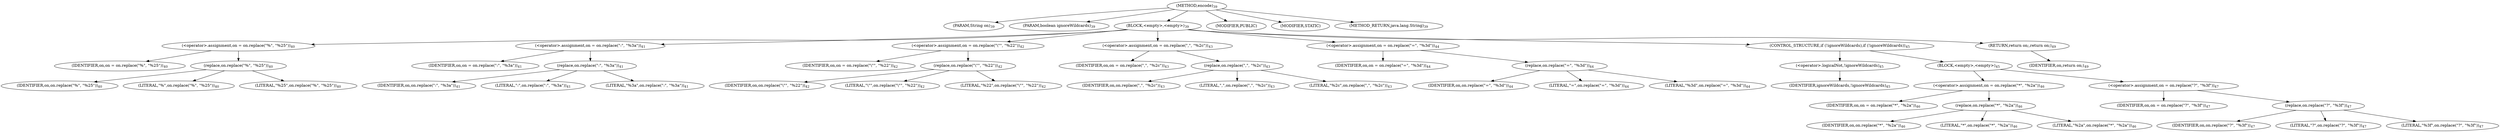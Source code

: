 digraph "encode" {  
"33" [label = <(METHOD,encode)<SUB>39</SUB>> ]
"34" [label = <(PARAM,String on)<SUB>39</SUB>> ]
"35" [label = <(PARAM,boolean ignoreWildcards)<SUB>39</SUB>> ]
"36" [label = <(BLOCK,&lt;empty&gt;,&lt;empty&gt;)<SUB>39</SUB>> ]
"37" [label = <(&lt;operator&gt;.assignment,on = on.replace(&quot;%&quot;, &quot;%25&quot;))<SUB>40</SUB>> ]
"38" [label = <(IDENTIFIER,on,on = on.replace(&quot;%&quot;, &quot;%25&quot;))<SUB>40</SUB>> ]
"39" [label = <(replace,on.replace(&quot;%&quot;, &quot;%25&quot;))<SUB>40</SUB>> ]
"40" [label = <(IDENTIFIER,on,on.replace(&quot;%&quot;, &quot;%25&quot;))<SUB>40</SUB>> ]
"41" [label = <(LITERAL,&quot;%&quot;,on.replace(&quot;%&quot;, &quot;%25&quot;))<SUB>40</SUB>> ]
"42" [label = <(LITERAL,&quot;%25&quot;,on.replace(&quot;%&quot;, &quot;%25&quot;))<SUB>40</SUB>> ]
"43" [label = <(&lt;operator&gt;.assignment,on = on.replace(&quot;:&quot;, &quot;%3a&quot;))<SUB>41</SUB>> ]
"44" [label = <(IDENTIFIER,on,on = on.replace(&quot;:&quot;, &quot;%3a&quot;))<SUB>41</SUB>> ]
"45" [label = <(replace,on.replace(&quot;:&quot;, &quot;%3a&quot;))<SUB>41</SUB>> ]
"46" [label = <(IDENTIFIER,on,on.replace(&quot;:&quot;, &quot;%3a&quot;))<SUB>41</SUB>> ]
"47" [label = <(LITERAL,&quot;:&quot;,on.replace(&quot;:&quot;, &quot;%3a&quot;))<SUB>41</SUB>> ]
"48" [label = <(LITERAL,&quot;%3a&quot;,on.replace(&quot;:&quot;, &quot;%3a&quot;))<SUB>41</SUB>> ]
"49" [label = <(&lt;operator&gt;.assignment,on = on.replace(&quot;\&quot;&quot;, &quot;%22&quot;))<SUB>42</SUB>> ]
"50" [label = <(IDENTIFIER,on,on = on.replace(&quot;\&quot;&quot;, &quot;%22&quot;))<SUB>42</SUB>> ]
"51" [label = <(replace,on.replace(&quot;\&quot;&quot;, &quot;%22&quot;))<SUB>42</SUB>> ]
"52" [label = <(IDENTIFIER,on,on.replace(&quot;\&quot;&quot;, &quot;%22&quot;))<SUB>42</SUB>> ]
"53" [label = <(LITERAL,&quot;\&quot;&quot;,on.replace(&quot;\&quot;&quot;, &quot;%22&quot;))<SUB>42</SUB>> ]
"54" [label = <(LITERAL,&quot;%22&quot;,on.replace(&quot;\&quot;&quot;, &quot;%22&quot;))<SUB>42</SUB>> ]
"55" [label = <(&lt;operator&gt;.assignment,on = on.replace(&quot;,&quot;, &quot;%2c&quot;))<SUB>43</SUB>> ]
"56" [label = <(IDENTIFIER,on,on = on.replace(&quot;,&quot;, &quot;%2c&quot;))<SUB>43</SUB>> ]
"57" [label = <(replace,on.replace(&quot;,&quot;, &quot;%2c&quot;))<SUB>43</SUB>> ]
"58" [label = <(IDENTIFIER,on,on.replace(&quot;,&quot;, &quot;%2c&quot;))<SUB>43</SUB>> ]
"59" [label = <(LITERAL,&quot;,&quot;,on.replace(&quot;,&quot;, &quot;%2c&quot;))<SUB>43</SUB>> ]
"60" [label = <(LITERAL,&quot;%2c&quot;,on.replace(&quot;,&quot;, &quot;%2c&quot;))<SUB>43</SUB>> ]
"61" [label = <(&lt;operator&gt;.assignment,on = on.replace(&quot;=&quot;, &quot;%3d&quot;))<SUB>44</SUB>> ]
"62" [label = <(IDENTIFIER,on,on = on.replace(&quot;=&quot;, &quot;%3d&quot;))<SUB>44</SUB>> ]
"63" [label = <(replace,on.replace(&quot;=&quot;, &quot;%3d&quot;))<SUB>44</SUB>> ]
"64" [label = <(IDENTIFIER,on,on.replace(&quot;=&quot;, &quot;%3d&quot;))<SUB>44</SUB>> ]
"65" [label = <(LITERAL,&quot;=&quot;,on.replace(&quot;=&quot;, &quot;%3d&quot;))<SUB>44</SUB>> ]
"66" [label = <(LITERAL,&quot;%3d&quot;,on.replace(&quot;=&quot;, &quot;%3d&quot;))<SUB>44</SUB>> ]
"67" [label = <(CONTROL_STRUCTURE,if (!ignoreWildcards),if (!ignoreWildcards))<SUB>45</SUB>> ]
"68" [label = <(&lt;operator&gt;.logicalNot,!ignoreWildcards)<SUB>45</SUB>> ]
"69" [label = <(IDENTIFIER,ignoreWildcards,!ignoreWildcards)<SUB>45</SUB>> ]
"70" [label = <(BLOCK,&lt;empty&gt;,&lt;empty&gt;)<SUB>45</SUB>> ]
"71" [label = <(&lt;operator&gt;.assignment,on = on.replace(&quot;*&quot;, &quot;%2a&quot;))<SUB>46</SUB>> ]
"72" [label = <(IDENTIFIER,on,on = on.replace(&quot;*&quot;, &quot;%2a&quot;))<SUB>46</SUB>> ]
"73" [label = <(replace,on.replace(&quot;*&quot;, &quot;%2a&quot;))<SUB>46</SUB>> ]
"74" [label = <(IDENTIFIER,on,on.replace(&quot;*&quot;, &quot;%2a&quot;))<SUB>46</SUB>> ]
"75" [label = <(LITERAL,&quot;*&quot;,on.replace(&quot;*&quot;, &quot;%2a&quot;))<SUB>46</SUB>> ]
"76" [label = <(LITERAL,&quot;%2a&quot;,on.replace(&quot;*&quot;, &quot;%2a&quot;))<SUB>46</SUB>> ]
"77" [label = <(&lt;operator&gt;.assignment,on = on.replace(&quot;?&quot;, &quot;%3f&quot;))<SUB>47</SUB>> ]
"78" [label = <(IDENTIFIER,on,on = on.replace(&quot;?&quot;, &quot;%3f&quot;))<SUB>47</SUB>> ]
"79" [label = <(replace,on.replace(&quot;?&quot;, &quot;%3f&quot;))<SUB>47</SUB>> ]
"80" [label = <(IDENTIFIER,on,on.replace(&quot;?&quot;, &quot;%3f&quot;))<SUB>47</SUB>> ]
"81" [label = <(LITERAL,&quot;?&quot;,on.replace(&quot;?&quot;, &quot;%3f&quot;))<SUB>47</SUB>> ]
"82" [label = <(LITERAL,&quot;%3f&quot;,on.replace(&quot;?&quot;, &quot;%3f&quot;))<SUB>47</SUB>> ]
"83" [label = <(RETURN,return on;,return on;)<SUB>49</SUB>> ]
"84" [label = <(IDENTIFIER,on,return on;)<SUB>49</SUB>> ]
"85" [label = <(MODIFIER,PUBLIC)> ]
"86" [label = <(MODIFIER,STATIC)> ]
"87" [label = <(METHOD_RETURN,java.lang.String)<SUB>39</SUB>> ]
  "33" -> "34" 
  "33" -> "35" 
  "33" -> "36" 
  "33" -> "85" 
  "33" -> "86" 
  "33" -> "87" 
  "36" -> "37" 
  "36" -> "43" 
  "36" -> "49" 
  "36" -> "55" 
  "36" -> "61" 
  "36" -> "67" 
  "36" -> "83" 
  "37" -> "38" 
  "37" -> "39" 
  "39" -> "40" 
  "39" -> "41" 
  "39" -> "42" 
  "43" -> "44" 
  "43" -> "45" 
  "45" -> "46" 
  "45" -> "47" 
  "45" -> "48" 
  "49" -> "50" 
  "49" -> "51" 
  "51" -> "52" 
  "51" -> "53" 
  "51" -> "54" 
  "55" -> "56" 
  "55" -> "57" 
  "57" -> "58" 
  "57" -> "59" 
  "57" -> "60" 
  "61" -> "62" 
  "61" -> "63" 
  "63" -> "64" 
  "63" -> "65" 
  "63" -> "66" 
  "67" -> "68" 
  "67" -> "70" 
  "68" -> "69" 
  "70" -> "71" 
  "70" -> "77" 
  "71" -> "72" 
  "71" -> "73" 
  "73" -> "74" 
  "73" -> "75" 
  "73" -> "76" 
  "77" -> "78" 
  "77" -> "79" 
  "79" -> "80" 
  "79" -> "81" 
  "79" -> "82" 
  "83" -> "84" 
}
